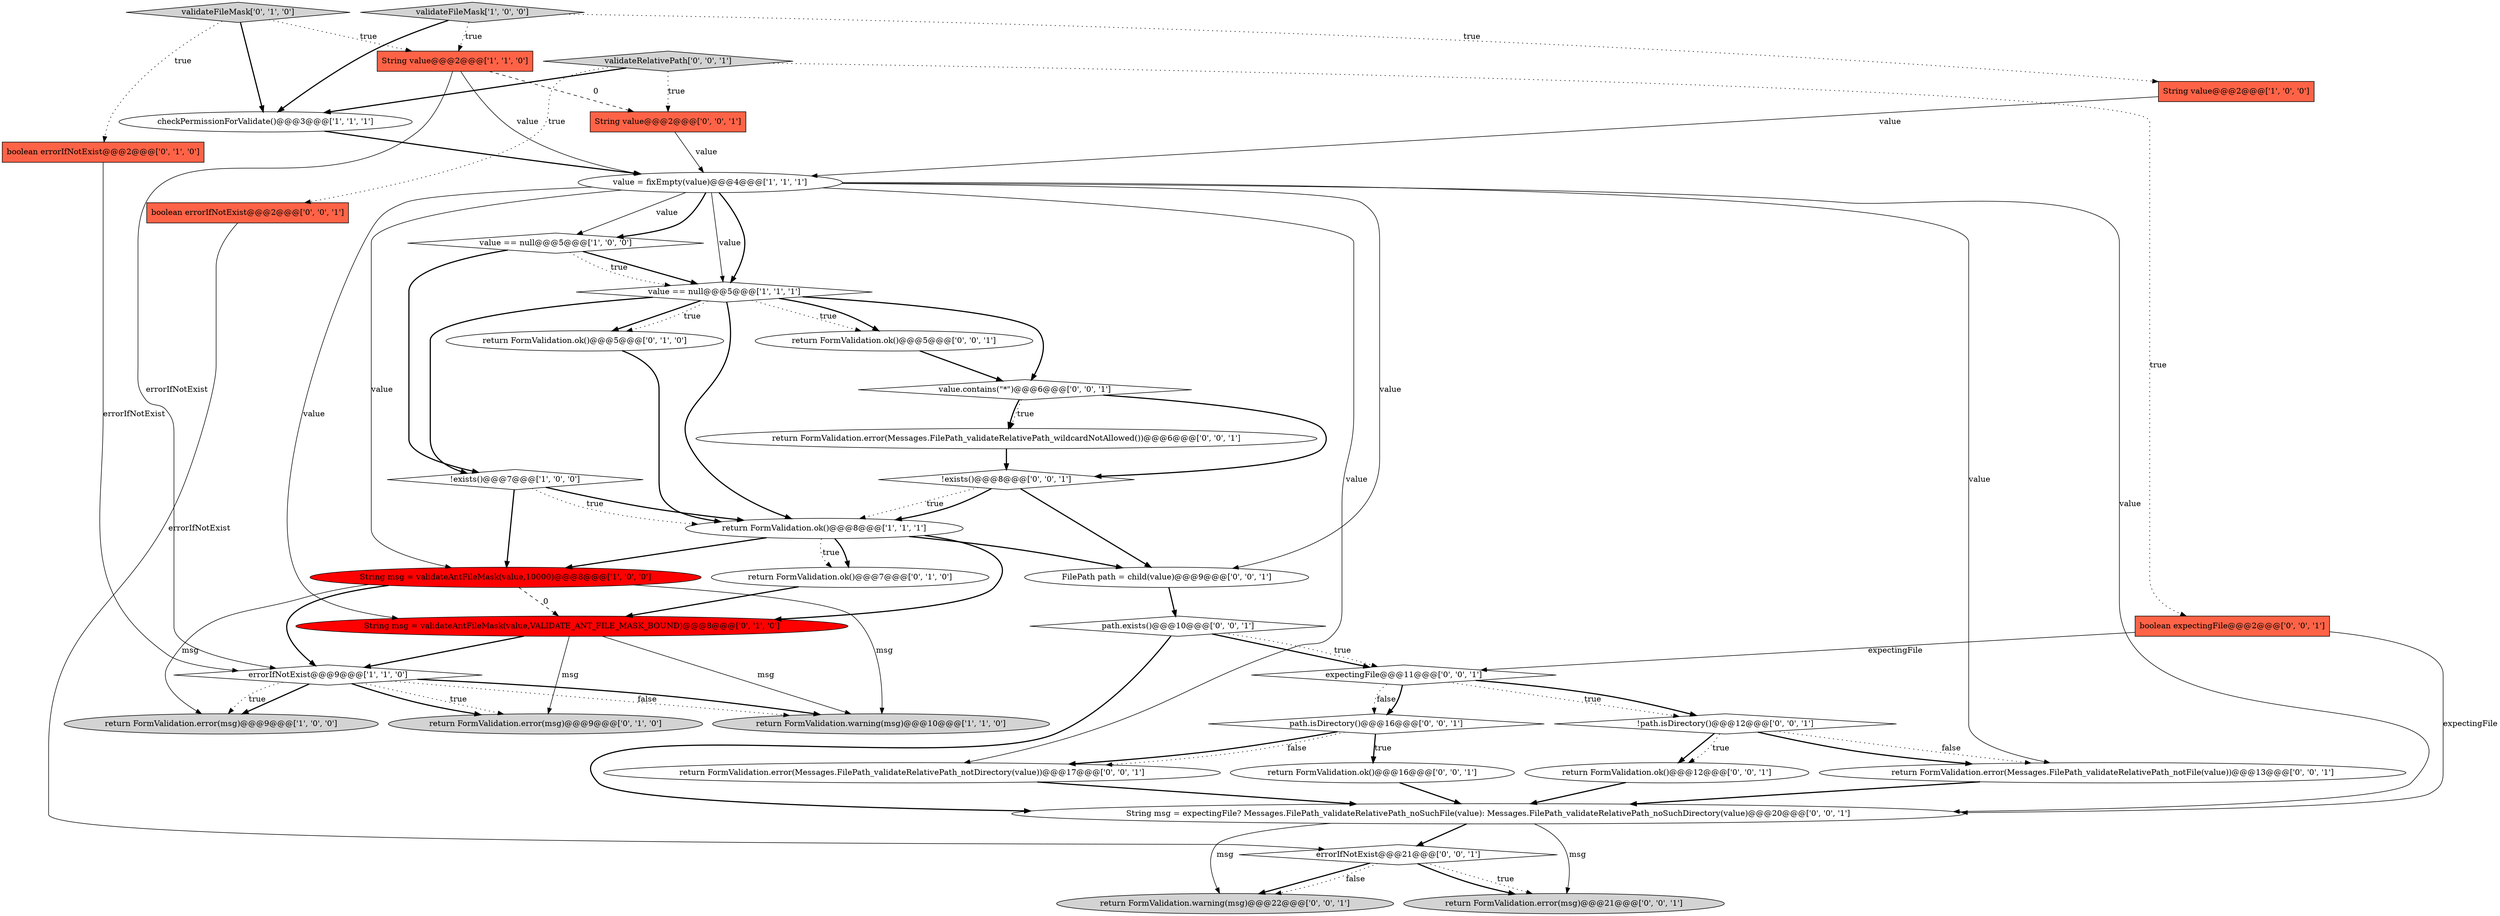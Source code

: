 digraph {
38 [style = filled, label = "return FormValidation.error(Messages.FilePath_validateRelativePath_notDirectory(value))@@@17@@@['0', '0', '1']", fillcolor = white, shape = ellipse image = "AAA0AAABBB3BBB"];
28 [style = filled, label = "String msg = expectingFile? Messages.FilePath_validateRelativePath_noSuchFile(value): Messages.FilePath_validateRelativePath_noSuchDirectory(value)@@@20@@@['0', '0', '1']", fillcolor = white, shape = ellipse image = "AAA0AAABBB3BBB"];
19 [style = filled, label = "return FormValidation.error(Messages.FilePath_validateRelativePath_notFile(value))@@@13@@@['0', '0', '1']", fillcolor = white, shape = ellipse image = "AAA0AAABBB3BBB"];
13 [style = filled, label = "validateFileMask['0', '1', '0']", fillcolor = lightgray, shape = diamond image = "AAA0AAABBB2BBB"];
37 [style = filled, label = "return FormValidation.warning(msg)@@@22@@@['0', '0', '1']", fillcolor = lightgray, shape = ellipse image = "AAA0AAABBB3BBB"];
2 [style = filled, label = "value = fixEmpty(value)@@@4@@@['1', '1', '1']", fillcolor = white, shape = ellipse image = "AAA0AAABBB1BBB"];
26 [style = filled, label = "return FormValidation.error(Messages.FilePath_validateRelativePath_wildcardNotAllowed())@@@6@@@['0', '0', '1']", fillcolor = white, shape = ellipse image = "AAA0AAABBB3BBB"];
24 [style = filled, label = "boolean errorIfNotExist@@@2@@@['0', '0', '1']", fillcolor = tomato, shape = box image = "AAA0AAABBB3BBB"];
25 [style = filled, label = "value.contains(\"*\")@@@6@@@['0', '0', '1']", fillcolor = white, shape = diamond image = "AAA0AAABBB3BBB"];
1 [style = filled, label = "String msg = validateAntFileMask(value,10000)@@@8@@@['1', '0', '0']", fillcolor = red, shape = ellipse image = "AAA1AAABBB1BBB"];
32 [style = filled, label = "path.exists()@@@10@@@['0', '0', '1']", fillcolor = white, shape = diamond image = "AAA0AAABBB3BBB"];
34 [style = filled, label = "return FormValidation.ok()@@@5@@@['0', '0', '1']", fillcolor = white, shape = ellipse image = "AAA0AAABBB3BBB"];
4 [style = filled, label = "return FormValidation.error(msg)@@@9@@@['1', '0', '0']", fillcolor = lightgray, shape = ellipse image = "AAA0AAABBB1BBB"];
21 [style = filled, label = "validateRelativePath['0', '0', '1']", fillcolor = lightgray, shape = diamond image = "AAA0AAABBB3BBB"];
9 [style = filled, label = "value == null@@@5@@@['1', '1', '1']", fillcolor = white, shape = diamond image = "AAA0AAABBB1BBB"];
14 [style = filled, label = "return FormValidation.ok()@@@7@@@['0', '1', '0']", fillcolor = white, shape = ellipse image = "AAA0AAABBB2BBB"];
29 [style = filled, label = "return FormValidation.ok()@@@16@@@['0', '0', '1']", fillcolor = white, shape = ellipse image = "AAA0AAABBB3BBB"];
35 [style = filled, label = "errorIfNotExist@@@21@@@['0', '0', '1']", fillcolor = white, shape = diamond image = "AAA0AAABBB3BBB"];
23 [style = filled, label = "!path.isDirectory()@@@12@@@['0', '0', '1']", fillcolor = white, shape = diamond image = "AAA0AAABBB3BBB"];
10 [style = filled, label = "validateFileMask['1', '0', '0']", fillcolor = lightgray, shape = diamond image = "AAA0AAABBB1BBB"];
36 [style = filled, label = "path.isDirectory()@@@16@@@['0', '0', '1']", fillcolor = white, shape = diamond image = "AAA0AAABBB3BBB"];
0 [style = filled, label = "String value@@@2@@@['1', '0', '0']", fillcolor = tomato, shape = box image = "AAA0AAABBB1BBB"];
8 [style = filled, label = "String value@@@2@@@['1', '1', '0']", fillcolor = tomato, shape = box image = "AAA0AAABBB1BBB"];
30 [style = filled, label = "return FormValidation.ok()@@@12@@@['0', '0', '1']", fillcolor = white, shape = ellipse image = "AAA0AAABBB3BBB"];
39 [style = filled, label = "FilePath path = child(value)@@@9@@@['0', '0', '1']", fillcolor = white, shape = ellipse image = "AAA0AAABBB3BBB"];
18 [style = filled, label = "String msg = validateAntFileMask(value,VALIDATE_ANT_FILE_MASK_BOUND)@@@8@@@['0', '1', '0']", fillcolor = red, shape = ellipse image = "AAA1AAABBB2BBB"];
33 [style = filled, label = "String value@@@2@@@['0', '0', '1']", fillcolor = tomato, shape = box image = "AAA0AAABBB3BBB"];
15 [style = filled, label = "return FormValidation.error(msg)@@@9@@@['0', '1', '0']", fillcolor = lightgray, shape = ellipse image = "AAA0AAABBB2BBB"];
7 [style = filled, label = "!exists()@@@7@@@['1', '0', '0']", fillcolor = white, shape = diamond image = "AAA0AAABBB1BBB"];
11 [style = filled, label = "return FormValidation.ok()@@@8@@@['1', '1', '1']", fillcolor = white, shape = ellipse image = "AAA0AAABBB1BBB"];
31 [style = filled, label = "return FormValidation.error(msg)@@@21@@@['0', '0', '1']", fillcolor = lightgray, shape = ellipse image = "AAA0AAABBB3BBB"];
17 [style = filled, label = "return FormValidation.ok()@@@5@@@['0', '1', '0']", fillcolor = white, shape = ellipse image = "AAA0AAABBB2BBB"];
12 [style = filled, label = "return FormValidation.warning(msg)@@@10@@@['1', '1', '0']", fillcolor = lightgray, shape = ellipse image = "AAA0AAABBB1BBB"];
3 [style = filled, label = "checkPermissionForValidate()@@@3@@@['1', '1', '1']", fillcolor = white, shape = ellipse image = "AAA0AAABBB1BBB"];
27 [style = filled, label = "boolean expectingFile@@@2@@@['0', '0', '1']", fillcolor = tomato, shape = box image = "AAA0AAABBB3BBB"];
5 [style = filled, label = "value == null@@@5@@@['1', '0', '0']", fillcolor = white, shape = diamond image = "AAA0AAABBB1BBB"];
6 [style = filled, label = "errorIfNotExist@@@9@@@['1', '1', '0']", fillcolor = white, shape = diamond image = "AAA0AAABBB1BBB"];
20 [style = filled, label = "!exists()@@@8@@@['0', '0', '1']", fillcolor = white, shape = diamond image = "AAA0AAABBB3BBB"];
16 [style = filled, label = "boolean errorIfNotExist@@@2@@@['0', '1', '0']", fillcolor = tomato, shape = box image = "AAA0AAABBB2BBB"];
22 [style = filled, label = "expectingFile@@@11@@@['0', '0', '1']", fillcolor = white, shape = diamond image = "AAA0AAABBB3BBB"];
10->8 [style = dotted, label="true"];
32->22 [style = bold, label=""];
9->11 [style = bold, label=""];
5->9 [style = bold, label=""];
20->11 [style = dotted, label="true"];
11->14 [style = bold, label=""];
36->29 [style = bold, label=""];
8->33 [style = dashed, label="0"];
21->27 [style = dotted, label="true"];
27->28 [style = solid, label="expectingFile"];
1->18 [style = dashed, label="0"];
9->7 [style = bold, label=""];
2->28 [style = solid, label="value"];
6->12 [style = dotted, label="false"];
27->22 [style = solid, label="expectingFile"];
2->39 [style = solid, label="value"];
2->1 [style = solid, label="value"];
30->28 [style = bold, label=""];
2->9 [style = solid, label="value"];
21->24 [style = dotted, label="true"];
35->37 [style = bold, label=""];
5->9 [style = dotted, label="true"];
19->28 [style = bold, label=""];
21->3 [style = bold, label=""];
6->15 [style = dotted, label="true"];
35->31 [style = bold, label=""];
18->12 [style = solid, label="msg"];
7->11 [style = bold, label=""];
7->1 [style = bold, label=""];
23->30 [style = bold, label=""];
22->23 [style = dotted, label="true"];
38->28 [style = bold, label=""];
22->36 [style = dotted, label="false"];
11->14 [style = dotted, label="true"];
9->17 [style = bold, label=""];
2->9 [style = bold, label=""];
22->23 [style = bold, label=""];
11->18 [style = bold, label=""];
21->33 [style = dotted, label="true"];
6->4 [style = bold, label=""];
28->35 [style = bold, label=""];
3->2 [style = bold, label=""];
25->26 [style = bold, label=""];
20->39 [style = bold, label=""];
5->7 [style = bold, label=""];
10->0 [style = dotted, label="true"];
14->18 [style = bold, label=""];
36->29 [style = dotted, label="true"];
16->6 [style = solid, label="errorIfNotExist"];
25->26 [style = dotted, label="true"];
26->20 [style = bold, label=""];
2->5 [style = solid, label="value"];
1->12 [style = solid, label="msg"];
13->16 [style = dotted, label="true"];
2->18 [style = solid, label="value"];
2->19 [style = solid, label="value"];
1->4 [style = solid, label="msg"];
35->31 [style = dotted, label="true"];
35->37 [style = dotted, label="false"];
6->15 [style = bold, label=""];
24->35 [style = solid, label="errorIfNotExist"];
25->20 [style = bold, label=""];
1->6 [style = bold, label=""];
7->11 [style = dotted, label="true"];
0->2 [style = solid, label="value"];
18->6 [style = bold, label=""];
13->8 [style = dotted, label="true"];
23->19 [style = bold, label=""];
39->32 [style = bold, label=""];
2->38 [style = solid, label="value"];
2->5 [style = bold, label=""];
20->11 [style = bold, label=""];
32->22 [style = dotted, label="true"];
6->12 [style = bold, label=""];
34->25 [style = bold, label=""];
11->1 [style = bold, label=""];
9->17 [style = dotted, label="true"];
23->30 [style = dotted, label="true"];
10->3 [style = bold, label=""];
8->2 [style = solid, label="value"];
28->31 [style = solid, label="msg"];
28->37 [style = solid, label="msg"];
29->28 [style = bold, label=""];
8->6 [style = solid, label="errorIfNotExist"];
23->19 [style = dotted, label="false"];
33->2 [style = solid, label="value"];
13->3 [style = bold, label=""];
6->4 [style = dotted, label="true"];
9->34 [style = dotted, label="true"];
9->25 [style = bold, label=""];
22->36 [style = bold, label=""];
11->39 [style = bold, label=""];
36->38 [style = bold, label=""];
36->38 [style = dotted, label="false"];
32->28 [style = bold, label=""];
18->15 [style = solid, label="msg"];
17->11 [style = bold, label=""];
9->34 [style = bold, label=""];
}
